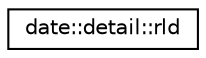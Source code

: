digraph "Graphical Class Hierarchy"
{
 // LATEX_PDF_SIZE
  edge [fontname="Helvetica",fontsize="10",labelfontname="Helvetica",labelfontsize="10"];
  node [fontname="Helvetica",fontsize="10",shape=record];
  rankdir="LR";
  Node0 [label="date::detail::rld",height=0.2,width=0.4,color="black", fillcolor="white", style="filled",URL="$structdate_1_1detail_1_1rld.html",tooltip=" "];
}
